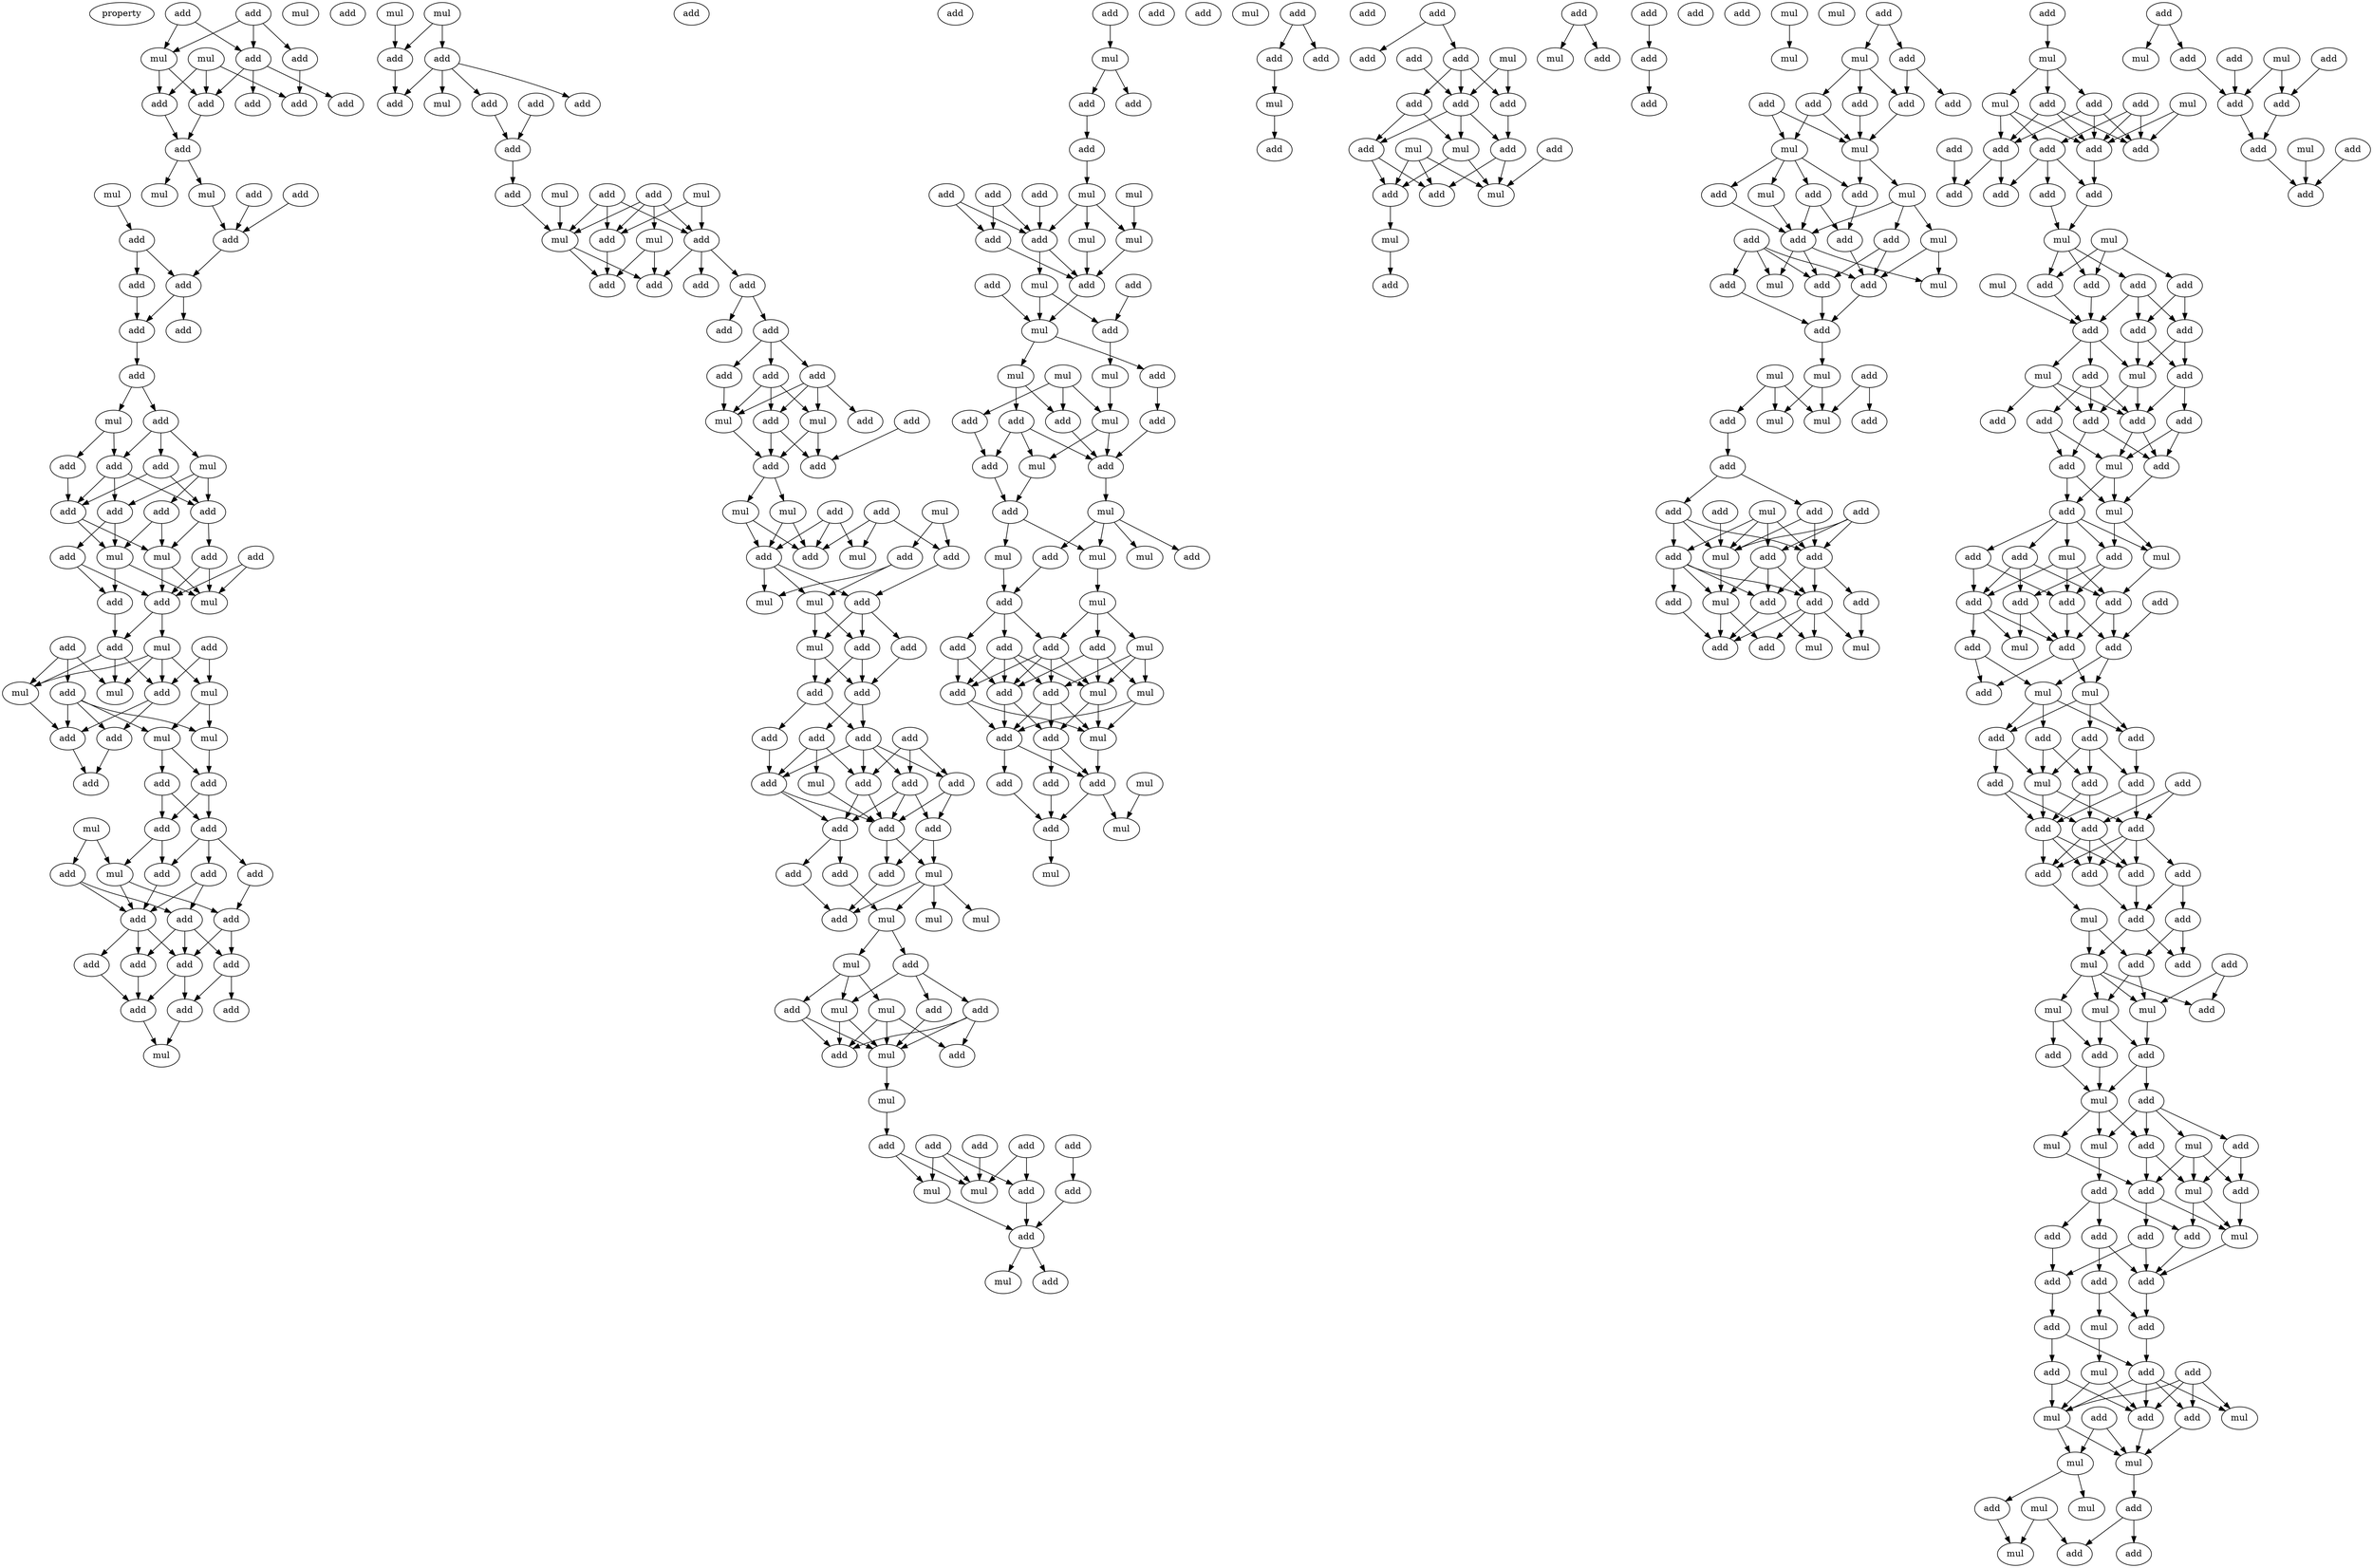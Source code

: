 digraph {
    node [fontcolor=black]
    property [mul=2,lf=1.2]
    0 [ label = add ];
    1 [ label = add ];
    2 [ label = mul ];
    3 [ label = mul ];
    4 [ label = add ];
    5 [ label = add ];
    6 [ label = add ];
    7 [ label = add ];
    8 [ label = add ];
    9 [ label = add ];
    10 [ label = add ];
    11 [ label = add ];
    12 [ label = mul ];
    13 [ label = add ];
    14 [ label = mul ];
    15 [ label = add ];
    16 [ label = mul ];
    17 [ label = add ];
    18 [ label = add ];
    19 [ label = add ];
    20 [ label = add ];
    21 [ label = mul ];
    22 [ label = add ];
    23 [ label = add ];
    24 [ label = add ];
    25 [ label = add ];
    26 [ label = add ];
    27 [ label = mul ];
    28 [ label = add ];
    29 [ label = add ];
    30 [ label = mul ];
    31 [ label = add ];
    32 [ label = add ];
    33 [ label = add ];
    34 [ label = add ];
    35 [ label = add ];
    36 [ label = mul ];
    37 [ label = add ];
    38 [ label = mul ];
    39 [ label = add ];
    40 [ label = add ];
    41 [ label = mul ];
    42 [ label = add ];
    43 [ label = add ];
    44 [ label = add ];
    45 [ label = add ];
    46 [ label = mul ];
    47 [ label = add ];
    48 [ label = mul ];
    49 [ label = add ];
    50 [ label = mul ];
    51 [ label = mul ];
    52 [ label = add ];
    53 [ label = add ];
    54 [ label = mul ];
    55 [ label = add ];
    56 [ label = mul ];
    57 [ label = add ];
    58 [ label = add ];
    59 [ label = add ];
    60 [ label = mul ];
    61 [ label = add ];
    62 [ label = add ];
    63 [ label = add ];
    64 [ label = mul ];
    65 [ label = add ];
    66 [ label = add ];
    67 [ label = add ];
    68 [ label = add ];
    69 [ label = add ];
    70 [ label = add ];
    71 [ label = add ];
    72 [ label = add ];
    73 [ label = add ];
    74 [ label = add ];
    75 [ label = add ];
    76 [ label = add ];
    77 [ label = add ];
    78 [ label = mul ];
    79 [ label = mul ];
    80 [ label = mul ];
    81 [ label = add ];
    82 [ label = add ];
    83 [ label = add ];
    84 [ label = add ];
    85 [ label = add ];
    86 [ label = add ];
    87 [ label = mul ];
    88 [ label = add ];
    89 [ label = add ];
    90 [ label = mul ];
    91 [ label = add ];
    92 [ label = add ];
    93 [ label = mul ];
    94 [ label = add ];
    95 [ label = add ];
    96 [ label = add ];
    97 [ label = mul ];
    98 [ label = mul ];
    99 [ label = add ];
    100 [ label = add ];
    101 [ label = add ];
    102 [ label = add ];
    103 [ label = add ];
    104 [ label = add ];
    105 [ label = add ];
    106 [ label = add ];
    107 [ label = add ];
    108 [ label = mul ];
    109 [ label = add ];
    110 [ label = mul ];
    111 [ label = add ];
    112 [ label = add ];
    113 [ label = add ];
    114 [ label = add ];
    115 [ label = mul ];
    116 [ label = mul ];
    117 [ label = mul ];
    118 [ label = add ];
    119 [ label = add ];
    120 [ label = add ];
    121 [ label = add ];
    122 [ label = mul ];
    123 [ label = add ];
    124 [ label = add ];
    125 [ label = add ];
    126 [ label = mul ];
    127 [ label = mul ];
    128 [ label = mul ];
    129 [ label = add ];
    130 [ label = add ];
    131 [ label = add ];
    132 [ label = add ];
    133 [ label = add ];
    134 [ label = add ];
    135 [ label = add ];
    136 [ label = add ];
    137 [ label = add ];
    138 [ label = add ];
    139 [ label = mul ];
    140 [ label = add ];
    141 [ label = add ];
    142 [ label = add ];
    143 [ label = add ];
    144 [ label = add ];
    145 [ label = add ];
    146 [ label = add ];
    147 [ label = add ];
    148 [ label = mul ];
    149 [ label = mul ];
    150 [ label = add ];
    151 [ label = mul ];
    152 [ label = mul ];
    153 [ label = mul ];
    154 [ label = add ];
    155 [ label = add ];
    156 [ label = mul ];
    157 [ label = add ];
    158 [ label = add ];
    159 [ label = mul ];
    160 [ label = mul ];
    161 [ label = add ];
    162 [ label = add ];
    163 [ label = mul ];
    164 [ label = add ];
    165 [ label = add ];
    166 [ label = add ];
    167 [ label = add ];
    168 [ label = add ];
    169 [ label = mul ];
    170 [ label = add ];
    171 [ label = add ];
    172 [ label = mul ];
    173 [ label = add ];
    174 [ label = add ];
    175 [ label = mul ];
    176 [ label = add ];
    177 [ label = add ];
    178 [ label = mul ];
    179 [ label = add ];
    180 [ label = add ];
    181 [ label = add ];
    182 [ label = add ];
    183 [ label = add ];
    184 [ label = add ];
    185 [ label = mul ];
    186 [ label = mul ];
    187 [ label = add ];
    188 [ label = mul ];
    189 [ label = add ];
    190 [ label = add ];
    191 [ label = mul ];
    192 [ label = mul ];
    193 [ label = add ];
    194 [ label = add ];
    195 [ label = add ];
    196 [ label = add ];
    197 [ label = add ];
    198 [ label = mul ];
    199 [ label = mul ];
    200 [ label = mul ];
    201 [ label = mul ];
    202 [ label = add ];
    203 [ label = add ];
    204 [ label = add ];
    205 [ label = add ];
    206 [ label = add ];
    207 [ label = mul ];
    208 [ label = add ];
    209 [ label = mul ];
    210 [ label = add ];
    211 [ label = add ];
    212 [ label = mul ];
    213 [ label = add ];
    214 [ label = add ];
    215 [ label = mul ];
    216 [ label = mul ];
    217 [ label = mul ];
    218 [ label = add ];
    219 [ label = mul ];
    220 [ label = add ];
    221 [ label = mul ];
    222 [ label = add ];
    223 [ label = add ];
    224 [ label = add ];
    225 [ label = mul ];
    226 [ label = add ];
    227 [ label = add ];
    228 [ label = add ];
    229 [ label = mul ];
    230 [ label = add ];
    231 [ label = add ];
    232 [ label = mul ];
    233 [ label = mul ];
    234 [ label = add ];
    235 [ label = add ];
    236 [ label = mul ];
    237 [ label = add ];
    238 [ label = add ];
    239 [ label = mul ];
    240 [ label = mul ];
    241 [ label = add ];
    242 [ label = add ];
    243 [ label = add ];
    244 [ label = add ];
    245 [ label = mul ];
    246 [ label = add ];
    247 [ label = add ];
    248 [ label = add ];
    249 [ label = add ];
    250 [ label = add ];
    251 [ label = mul ];
    252 [ label = add ];
    253 [ label = add ];
    254 [ label = add ];
    255 [ label = add ];
    256 [ label = add ];
    257 [ label = mul ];
    258 [ label = add ];
    259 [ label = mul ];
    260 [ label = mul ];
    261 [ label = add ];
    262 [ label = add ];
    263 [ label = add ];
    264 [ label = mul ];
    265 [ label = add ];
    266 [ label = mul ];
    267 [ label = add ];
    268 [ label = add ];
    269 [ label = add ];
    270 [ label = add ];
    271 [ label = add ];
    272 [ label = add ];
    273 [ label = mul ];
    274 [ label = mul ];
    275 [ label = mul ];
    276 [ label = add ];
    277 [ label = mul ];
    278 [ label = add ];
    279 [ label = add ];
    280 [ label = add ];
    281 [ label = add ];
    282 [ label = add ];
    283 [ label = add ];
    284 [ label = mul ];
    285 [ label = mul ];
    286 [ label = mul ];
    287 [ label = add ];
    288 [ label = add ];
    289 [ label = mul ];
    290 [ label = add ];
    291 [ label = add ];
    292 [ label = add ];
    293 [ label = add ];
    294 [ label = mul ];
    295 [ label = add ];
    296 [ label = add ];
    297 [ label = add ];
    298 [ label = mul ];
    299 [ label = mul ];
    300 [ label = add ];
    301 [ label = add ];
    302 [ label = mul ];
    303 [ label = add ];
    304 [ label = mul ];
    305 [ label = add ];
    306 [ label = mul ];
    307 [ label = add ];
    308 [ label = mul ];
    309 [ label = add ];
    310 [ label = mul ];
    311 [ label = add ];
    312 [ label = add ];
    313 [ label = add ];
    314 [ label = add ];
    315 [ label = add ];
    316 [ label = mul ];
    317 [ label = add ];
    318 [ label = add ];
    319 [ label = add ];
    320 [ label = add ];
    321 [ label = add ];
    322 [ label = mul ];
    323 [ label = add ];
    324 [ label = mul ];
    325 [ label = add ];
    326 [ label = add ];
    327 [ label = add ];
    328 [ label = mul ];
    329 [ label = mul ];
    330 [ label = add ];
    331 [ label = add ];
    332 [ label = mul ];
    333 [ label = add ];
    334 [ label = mul ];
    335 [ label = add ];
    336 [ label = add ];
    337 [ label = add ];
    338 [ label = add ];
    339 [ label = add ];
    340 [ label = add ];
    341 [ label = add ];
    342 [ label = add ];
    343 [ label = add ];
    344 [ label = mul ];
    345 [ label = mul ];
    346 [ label = add ];
    347 [ label = add ];
    348 [ label = add ];
    349 [ label = mul ];
    350 [ label = add ];
    351 [ label = add ];
    352 [ label = add ];
    353 [ label = add ];
    354 [ label = mul ];
    355 [ label = mul ];
    356 [ label = add ];
    357 [ label = add ];
    358 [ label = add ];
    359 [ label = add ];
    360 [ label = add ];
    361 [ label = add ];
    362 [ label = add ];
    363 [ label = add ];
    364 [ label = mul ];
    365 [ label = add ];
    366 [ label = add ];
    367 [ label = mul ];
    368 [ label = mul ];
    369 [ label = add ];
    370 [ label = add ];
    371 [ label = add ];
    372 [ label = mul ];
    373 [ label = add ];
    374 [ label = add ];
    375 [ label = add ];
    376 [ label = add ];
    377 [ label = add ];
    378 [ label = add ];
    379 [ label = add ];
    380 [ label = add ];
    381 [ label = mul ];
    382 [ label = add ];
    383 [ label = mul ];
    384 [ label = mul ];
    385 [ label = add ];
    386 [ label = add ];
    387 [ label = add ];
    388 [ label = add ];
    389 [ label = add ];
    390 [ label = mul ];
    391 [ label = add ];
    392 [ label = add ];
    393 [ label = add ];
    394 [ label = add ];
    395 [ label = add ];
    396 [ label = add ];
    397 [ label = add ];
    398 [ label = add ];
    399 [ label = add ];
    400 [ label = add ];
    401 [ label = add ];
    402 [ label = mul ];
    403 [ label = add ];
    404 [ label = add ];
    405 [ label = add ];
    406 [ label = mul ];
    407 [ label = add ];
    408 [ label = mul ];
    409 [ label = mul ];
    410 [ label = add ];
    411 [ label = mul ];
    412 [ label = add ];
    413 [ label = add ];
    414 [ label = add ];
    415 [ label = mul ];
    416 [ label = add ];
    417 [ label = mul ];
    418 [ label = mul ];
    419 [ label = add ];
    420 [ label = add ];
    421 [ label = mul ];
    422 [ label = mul ];
    423 [ label = add ];
    424 [ label = add ];
    425 [ label = add ];
    426 [ label = add ];
    427 [ label = add ];
    428 [ label = add ];
    429 [ label = mul ];
    430 [ label = add ];
    431 [ label = add ];
    432 [ label = add ];
    433 [ label = add ];
    434 [ label = add ];
    435 [ label = mul ];
    436 [ label = add ];
    437 [ label = add ];
    438 [ label = add ];
    439 [ label = add ];
    440 [ label = mul ];
    441 [ label = add ];
    442 [ label = mul ];
    443 [ label = add ];
    444 [ label = add ];
    445 [ label = mul ];
    446 [ label = mul ];
    447 [ label = mul ];
    448 [ label = mul ];
    449 [ label = add ];
    450 [ label = add ];
    451 [ label = mul ];
    452 [ label = add ];
    453 [ label = add ];
    454 [ label = mul ];
    455 [ label = add ];
    456 [ label = mul ];
    457 [ label = add ];
    458 [ label = add ];
    459 [ label = add ];
    460 [ label = mul ];
    461 [ label = add ];
    462 [ label = add ];
    463 [ label = add ];
    464 [ label = mul ];
    465 [ label = add ];
    466 [ label = add ];
    0 -> 2 [ name = 0 ];
    0 -> 5 [ name = 1 ];
    1 -> 2 [ name = 2 ];
    1 -> 4 [ name = 3 ];
    1 -> 5 [ name = 4 ];
    2 -> 6 [ name = 5 ];
    2 -> 8 [ name = 6 ];
    3 -> 6 [ name = 7 ];
    3 -> 7 [ name = 8 ];
    3 -> 8 [ name = 9 ];
    4 -> 7 [ name = 10 ];
    5 -> 8 [ name = 11 ];
    5 -> 9 [ name = 12 ];
    5 -> 10 [ name = 13 ];
    6 -> 11 [ name = 14 ];
    8 -> 11 [ name = 15 ];
    11 -> 14 [ name = 16 ];
    11 -> 16 [ name = 17 ];
    12 -> 18 [ name = 18 ];
    13 -> 17 [ name = 19 ];
    15 -> 17 [ name = 20 ];
    16 -> 17 [ name = 21 ];
    17 -> 20 [ name = 22 ];
    18 -> 19 [ name = 23 ];
    18 -> 20 [ name = 24 ];
    19 -> 23 [ name = 25 ];
    20 -> 23 [ name = 26 ];
    20 -> 24 [ name = 27 ];
    23 -> 25 [ name = 28 ];
    25 -> 26 [ name = 29 ];
    25 -> 27 [ name = 30 ];
    26 -> 28 [ name = 31 ];
    26 -> 29 [ name = 32 ];
    26 -> 30 [ name = 33 ];
    27 -> 29 [ name = 34 ];
    27 -> 31 [ name = 35 ];
    28 -> 34 [ name = 36 ];
    28 -> 35 [ name = 37 ];
    29 -> 32 [ name = 38 ];
    29 -> 34 [ name = 39 ];
    29 -> 35 [ name = 40 ];
    30 -> 32 [ name = 41 ];
    30 -> 33 [ name = 42 ];
    30 -> 34 [ name = 43 ];
    31 -> 35 [ name = 44 ];
    32 -> 36 [ name = 45 ];
    32 -> 37 [ name = 46 ];
    33 -> 36 [ name = 47 ];
    33 -> 38 [ name = 48 ];
    34 -> 38 [ name = 49 ];
    34 -> 39 [ name = 50 ];
    35 -> 36 [ name = 51 ];
    35 -> 38 [ name = 52 ];
    36 -> 41 [ name = 53 ];
    36 -> 43 [ name = 54 ];
    37 -> 42 [ name = 55 ];
    37 -> 43 [ name = 56 ];
    38 -> 41 [ name = 57 ];
    38 -> 42 [ name = 58 ];
    39 -> 41 [ name = 59 ];
    39 -> 42 [ name = 60 ];
    40 -> 41 [ name = 61 ];
    40 -> 42 [ name = 62 ];
    42 -> 45 [ name = 63 ];
    42 -> 46 [ name = 64 ];
    43 -> 45 [ name = 65 ];
    44 -> 48 [ name = 66 ];
    44 -> 49 [ name = 67 ];
    45 -> 49 [ name = 68 ];
    45 -> 50 [ name = 69 ];
    45 -> 51 [ name = 70 ];
    46 -> 48 [ name = 71 ];
    46 -> 49 [ name = 72 ];
    46 -> 50 [ name = 73 ];
    46 -> 51 [ name = 74 ];
    47 -> 50 [ name = 75 ];
    47 -> 51 [ name = 76 ];
    47 -> 52 [ name = 77 ];
    48 -> 54 [ name = 78 ];
    48 -> 56 [ name = 79 ];
    49 -> 53 [ name = 80 ];
    49 -> 55 [ name = 81 ];
    51 -> 53 [ name = 82 ];
    52 -> 53 [ name = 83 ];
    52 -> 54 [ name = 84 ];
    52 -> 55 [ name = 85 ];
    52 -> 56 [ name = 86 ];
    53 -> 57 [ name = 87 ];
    54 -> 59 [ name = 88 ];
    55 -> 57 [ name = 89 ];
    56 -> 58 [ name = 90 ];
    56 -> 59 [ name = 91 ];
    58 -> 61 [ name = 92 ];
    58 -> 62 [ name = 93 ];
    59 -> 61 [ name = 94 ];
    59 -> 62 [ name = 95 ];
    60 -> 64 [ name = 96 ];
    60 -> 66 [ name = 97 ];
    61 -> 63 [ name = 98 ];
    61 -> 65 [ name = 99 ];
    61 -> 67 [ name = 100 ];
    62 -> 64 [ name = 101 ];
    62 -> 67 [ name = 102 ];
    63 -> 69 [ name = 103 ];
    64 -> 68 [ name = 104 ];
    64 -> 69 [ name = 105 ];
    65 -> 68 [ name = 106 ];
    65 -> 70 [ name = 107 ];
    66 -> 68 [ name = 108 ];
    66 -> 70 [ name = 109 ];
    67 -> 68 [ name = 110 ];
    68 -> 71 [ name = 111 ];
    68 -> 72 [ name = 112 ];
    68 -> 74 [ name = 113 ];
    69 -> 73 [ name = 114 ];
    69 -> 74 [ name = 115 ];
    70 -> 72 [ name = 116 ];
    70 -> 73 [ name = 117 ];
    70 -> 74 [ name = 118 ];
    71 -> 76 [ name = 119 ];
    72 -> 76 [ name = 120 ];
    73 -> 75 [ name = 121 ];
    73 -> 77 [ name = 122 ];
    74 -> 75 [ name = 123 ];
    74 -> 76 [ name = 124 ];
    75 -> 78 [ name = 125 ];
    76 -> 78 [ name = 126 ];
    79 -> 82 [ name = 127 ];
    79 -> 83 [ name = 128 ];
    80 -> 83 [ name = 129 ];
    82 -> 84 [ name = 130 ];
    82 -> 86 [ name = 131 ];
    82 -> 87 [ name = 132 ];
    82 -> 88 [ name = 133 ];
    83 -> 84 [ name = 134 ];
    85 -> 89 [ name = 135 ];
    88 -> 89 [ name = 136 ];
    89 -> 94 [ name = 137 ];
    90 -> 95 [ name = 138 ];
    90 -> 96 [ name = 139 ];
    91 -> 95 [ name = 140 ];
    91 -> 96 [ name = 141 ];
    91 -> 98 [ name = 142 ];
    92 -> 95 [ name = 143 ];
    92 -> 96 [ name = 144 ];
    92 -> 97 [ name = 145 ];
    92 -> 98 [ name = 146 ];
    93 -> 98 [ name = 147 ];
    94 -> 98 [ name = 148 ];
    95 -> 99 [ name = 149 ];
    95 -> 101 [ name = 150 ];
    95 -> 102 [ name = 151 ];
    96 -> 100 [ name = 152 ];
    97 -> 100 [ name = 153 ];
    97 -> 102 [ name = 154 ];
    98 -> 100 [ name = 155 ];
    98 -> 102 [ name = 156 ];
    101 -> 103 [ name = 157 ];
    101 -> 104 [ name = 158 ];
    104 -> 105 [ name = 159 ];
    104 -> 106 [ name = 160 ];
    104 -> 107 [ name = 161 ];
    105 -> 108 [ name = 162 ];
    106 -> 108 [ name = 163 ];
    106 -> 110 [ name = 164 ];
    106 -> 111 [ name = 165 ];
    107 -> 108 [ name = 166 ];
    107 -> 109 [ name = 167 ];
    107 -> 110 [ name = 168 ];
    107 -> 111 [ name = 169 ];
    108 -> 114 [ name = 170 ];
    110 -> 113 [ name = 171 ];
    110 -> 114 [ name = 172 ];
    111 -> 113 [ name = 173 ];
    111 -> 114 [ name = 174 ];
    112 -> 113 [ name = 175 ];
    114 -> 115 [ name = 176 ];
    114 -> 117 [ name = 177 ];
    115 -> 120 [ name = 178 ];
    115 -> 123 [ name = 179 ];
    116 -> 121 [ name = 180 ];
    116 -> 124 [ name = 181 ];
    117 -> 120 [ name = 182 ];
    117 -> 123 [ name = 183 ];
    118 -> 120 [ name = 184 ];
    118 -> 121 [ name = 185 ];
    118 -> 122 [ name = 186 ];
    119 -> 120 [ name = 187 ];
    119 -> 122 [ name = 188 ];
    119 -> 123 [ name = 189 ];
    121 -> 125 [ name = 190 ];
    123 -> 125 [ name = 191 ];
    123 -> 126 [ name = 192 ];
    123 -> 127 [ name = 193 ];
    124 -> 126 [ name = 194 ];
    124 -> 127 [ name = 195 ];
    125 -> 128 [ name = 196 ];
    125 -> 129 [ name = 197 ];
    125 -> 130 [ name = 198 ];
    127 -> 128 [ name = 199 ];
    127 -> 130 [ name = 200 ];
    128 -> 131 [ name = 201 ];
    128 -> 132 [ name = 202 ];
    129 -> 131 [ name = 203 ];
    130 -> 131 [ name = 204 ];
    130 -> 132 [ name = 205 ];
    131 -> 135 [ name = 206 ];
    131 -> 136 [ name = 207 ];
    132 -> 133 [ name = 208 ];
    132 -> 136 [ name = 209 ];
    133 -> 138 [ name = 210 ];
    134 -> 137 [ name = 211 ];
    134 -> 140 [ name = 212 ];
    134 -> 141 [ name = 213 ];
    135 -> 137 [ name = 214 ];
    135 -> 138 [ name = 215 ];
    135 -> 139 [ name = 216 ];
    136 -> 137 [ name = 217 ];
    136 -> 138 [ name = 218 ];
    136 -> 140 [ name = 219 ];
    136 -> 141 [ name = 220 ];
    137 -> 143 [ name = 221 ];
    137 -> 144 [ name = 222 ];
    138 -> 143 [ name = 223 ];
    138 -> 144 [ name = 224 ];
    139 -> 143 [ name = 225 ];
    140 -> 142 [ name = 226 ];
    140 -> 143 [ name = 227 ];
    140 -> 144 [ name = 228 ];
    141 -> 142 [ name = 229 ];
    141 -> 143 [ name = 230 ];
    142 -> 147 [ name = 231 ];
    142 -> 148 [ name = 232 ];
    143 -> 147 [ name = 233 ];
    143 -> 148 [ name = 234 ];
    144 -> 145 [ name = 235 ];
    144 -> 146 [ name = 236 ];
    145 -> 151 [ name = 237 ];
    146 -> 150 [ name = 238 ];
    147 -> 150 [ name = 239 ];
    148 -> 149 [ name = 240 ];
    148 -> 150 [ name = 241 ];
    148 -> 151 [ name = 242 ];
    148 -> 152 [ name = 243 ];
    151 -> 153 [ name = 244 ];
    151 -> 154 [ name = 245 ];
    153 -> 156 [ name = 246 ];
    153 -> 158 [ name = 247 ];
    153 -> 159 [ name = 248 ];
    154 -> 155 [ name = 249 ];
    154 -> 157 [ name = 250 ];
    154 -> 159 [ name = 251 ];
    155 -> 160 [ name = 252 ];
    156 -> 160 [ name = 253 ];
    156 -> 161 [ name = 254 ];
    156 -> 162 [ name = 255 ];
    157 -> 160 [ name = 256 ];
    157 -> 161 [ name = 257 ];
    157 -> 162 [ name = 258 ];
    158 -> 160 [ name = 259 ];
    158 -> 161 [ name = 260 ];
    159 -> 160 [ name = 261 ];
    159 -> 161 [ name = 262 ];
    160 -> 163 [ name = 263 ];
    163 -> 165 [ name = 264 ];
    164 -> 171 [ name = 265 ];
    164 -> 172 [ name = 266 ];
    165 -> 169 [ name = 267 ];
    165 -> 172 [ name = 268 ];
    166 -> 169 [ name = 269 ];
    166 -> 171 [ name = 270 ];
    166 -> 172 [ name = 271 ];
    167 -> 170 [ name = 272 ];
    168 -> 172 [ name = 273 ];
    169 -> 173 [ name = 274 ];
    170 -> 173 [ name = 275 ];
    171 -> 173 [ name = 276 ];
    173 -> 175 [ name = 277 ];
    173 -> 177 [ name = 278 ];
    176 -> 178 [ name = 279 ];
    178 -> 179 [ name = 280 ];
    178 -> 181 [ name = 281 ];
    179 -> 182 [ name = 282 ];
    182 -> 186 [ name = 283 ];
    183 -> 189 [ name = 284 ];
    183 -> 190 [ name = 285 ];
    184 -> 190 [ name = 286 ];
    185 -> 188 [ name = 287 ];
    186 -> 188 [ name = 288 ];
    186 -> 190 [ name = 289 ];
    186 -> 191 [ name = 290 ];
    187 -> 189 [ name = 291 ];
    187 -> 190 [ name = 292 ];
    188 -> 195 [ name = 293 ];
    189 -> 195 [ name = 294 ];
    190 -> 192 [ name = 295 ];
    190 -> 195 [ name = 296 ];
    191 -> 195 [ name = 297 ];
    192 -> 197 [ name = 298 ];
    192 -> 198 [ name = 299 ];
    193 -> 197 [ name = 300 ];
    194 -> 198 [ name = 301 ];
    195 -> 198 [ name = 302 ];
    197 -> 199 [ name = 303 ];
    198 -> 201 [ name = 304 ];
    198 -> 202 [ name = 305 ];
    199 -> 207 [ name = 306 ];
    200 -> 204 [ name = 307 ];
    200 -> 206 [ name = 308 ];
    200 -> 207 [ name = 309 ];
    201 -> 203 [ name = 310 ];
    201 -> 204 [ name = 311 ];
    202 -> 205 [ name = 312 ];
    203 -> 208 [ name = 313 ];
    203 -> 209 [ name = 314 ];
    203 -> 210 [ name = 315 ];
    204 -> 210 [ name = 316 ];
    205 -> 210 [ name = 317 ];
    206 -> 208 [ name = 318 ];
    207 -> 209 [ name = 319 ];
    207 -> 210 [ name = 320 ];
    208 -> 211 [ name = 321 ];
    209 -> 211 [ name = 322 ];
    210 -> 212 [ name = 323 ];
    211 -> 215 [ name = 324 ];
    211 -> 216 [ name = 325 ];
    212 -> 213 [ name = 326 ];
    212 -> 214 [ name = 327 ];
    212 -> 216 [ name = 328 ];
    212 -> 217 [ name = 329 ];
    214 -> 218 [ name = 330 ];
    215 -> 218 [ name = 331 ];
    216 -> 219 [ name = 332 ];
    218 -> 220 [ name = 333 ];
    218 -> 223 [ name = 334 ];
    218 -> 224 [ name = 335 ];
    219 -> 221 [ name = 336 ];
    219 -> 222 [ name = 337 ];
    219 -> 224 [ name = 338 ];
    220 -> 226 [ name = 339 ];
    220 -> 227 [ name = 340 ];
    220 -> 228 [ name = 341 ];
    220 -> 229 [ name = 342 ];
    221 -> 225 [ name = 343 ];
    221 -> 226 [ name = 344 ];
    221 -> 229 [ name = 345 ];
    222 -> 225 [ name = 346 ];
    222 -> 227 [ name = 347 ];
    222 -> 229 [ name = 348 ];
    223 -> 227 [ name = 349 ];
    223 -> 228 [ name = 350 ];
    224 -> 226 [ name = 351 ];
    224 -> 227 [ name = 352 ];
    224 -> 228 [ name = 353 ];
    224 -> 229 [ name = 354 ];
    225 -> 230 [ name = 355 ];
    225 -> 232 [ name = 356 ];
    226 -> 230 [ name = 357 ];
    226 -> 231 [ name = 358 ];
    226 -> 232 [ name = 359 ];
    227 -> 230 [ name = 360 ];
    227 -> 231 [ name = 361 ];
    228 -> 230 [ name = 362 ];
    228 -> 232 [ name = 363 ];
    229 -> 231 [ name = 364 ];
    229 -> 232 [ name = 365 ];
    230 -> 234 [ name = 366 ];
    230 -> 237 [ name = 367 ];
    231 -> 234 [ name = 368 ];
    231 -> 235 [ name = 369 ];
    232 -> 234 [ name = 370 ];
    233 -> 239 [ name = 371 ];
    234 -> 238 [ name = 372 ];
    234 -> 239 [ name = 373 ];
    235 -> 238 [ name = 374 ];
    237 -> 238 [ name = 375 ];
    238 -> 240 [ name = 376 ];
    241 -> 242 [ name = 377 ];
    241 -> 243 [ name = 378 ];
    242 -> 245 [ name = 379 ];
    245 -> 246 [ name = 380 ];
    247 -> 249 [ name = 381 ];
    247 -> 250 [ name = 382 ];
    248 -> 253 [ name = 383 ];
    250 -> 252 [ name = 384 ];
    250 -> 253 [ name = 385 ];
    250 -> 254 [ name = 386 ];
    251 -> 253 [ name = 387 ];
    251 -> 254 [ name = 388 ];
    252 -> 256 [ name = 389 ];
    252 -> 259 [ name = 390 ];
    253 -> 255 [ name = 391 ];
    253 -> 256 [ name = 392 ];
    253 -> 259 [ name = 393 ];
    254 -> 255 [ name = 394 ];
    255 -> 260 [ name = 395 ];
    255 -> 262 [ name = 396 ];
    256 -> 261 [ name = 397 ];
    256 -> 262 [ name = 398 ];
    257 -> 260 [ name = 399 ];
    257 -> 261 [ name = 400 ];
    257 -> 262 [ name = 401 ];
    258 -> 260 [ name = 402 ];
    259 -> 260 [ name = 403 ];
    259 -> 261 [ name = 404 ];
    261 -> 264 [ name = 405 ];
    263 -> 266 [ name = 406 ];
    263 -> 268 [ name = 407 ];
    264 -> 267 [ name = 408 ];
    265 -> 269 [ name = 409 ];
    269 -> 272 [ name = 410 ];
    273 -> 275 [ name = 411 ];
    276 -> 277 [ name = 412 ];
    276 -> 278 [ name = 413 ];
    277 -> 280 [ name = 414 ];
    277 -> 281 [ name = 415 ];
    277 -> 283 [ name = 416 ];
    278 -> 279 [ name = 417 ];
    278 -> 281 [ name = 418 ];
    280 -> 284 [ name = 419 ];
    280 -> 285 [ name = 420 ];
    281 -> 285 [ name = 421 ];
    282 -> 284 [ name = 422 ];
    282 -> 285 [ name = 423 ];
    283 -> 285 [ name = 424 ];
    284 -> 286 [ name = 425 ];
    284 -> 287 [ name = 426 ];
    284 -> 288 [ name = 427 ];
    284 -> 290 [ name = 428 ];
    285 -> 288 [ name = 429 ];
    285 -> 289 [ name = 430 ];
    286 -> 292 [ name = 431 ];
    287 -> 292 [ name = 432 ];
    288 -> 295 [ name = 433 ];
    289 -> 291 [ name = 434 ];
    289 -> 292 [ name = 435 ];
    289 -> 294 [ name = 436 ];
    290 -> 292 [ name = 437 ];
    290 -> 295 [ name = 438 ];
    291 -> 296 [ name = 439 ];
    291 -> 297 [ name = 440 ];
    292 -> 296 [ name = 441 ];
    292 -> 298 [ name = 442 ];
    292 -> 299 [ name = 443 ];
    293 -> 296 [ name = 444 ];
    293 -> 297 [ name = 445 ];
    293 -> 299 [ name = 446 ];
    293 -> 300 [ name = 447 ];
    294 -> 297 [ name = 448 ];
    294 -> 298 [ name = 449 ];
    295 -> 297 [ name = 450 ];
    296 -> 301 [ name = 451 ];
    297 -> 301 [ name = 452 ];
    300 -> 301 [ name = 453 ];
    301 -> 304 [ name = 454 ];
    302 -> 305 [ name = 455 ];
    302 -> 306 [ name = 456 ];
    302 -> 308 [ name = 457 ];
    303 -> 306 [ name = 458 ];
    303 -> 307 [ name = 459 ];
    304 -> 306 [ name = 460 ];
    304 -> 308 [ name = 461 ];
    305 -> 309 [ name = 462 ];
    309 -> 311 [ name = 463 ];
    309 -> 312 [ name = 464 ];
    310 -> 315 [ name = 465 ];
    310 -> 316 [ name = 466 ];
    310 -> 317 [ name = 467 ];
    310 -> 318 [ name = 468 ];
    311 -> 315 [ name = 469 ];
    311 -> 316 [ name = 470 ];
    311 -> 318 [ name = 471 ];
    312 -> 315 [ name = 472 ];
    312 -> 316 [ name = 473 ];
    313 -> 316 [ name = 474 ];
    314 -> 315 [ name = 475 ];
    314 -> 316 [ name = 476 ];
    314 -> 317 [ name = 477 ];
    315 -> 319 [ name = 478 ];
    315 -> 320 [ name = 479 ];
    315 -> 323 [ name = 480 ];
    316 -> 322 [ name = 481 ];
    317 -> 319 [ name = 482 ];
    317 -> 322 [ name = 483 ];
    317 -> 323 [ name = 484 ];
    318 -> 319 [ name = 485 ];
    318 -> 321 [ name = 486 ];
    318 -> 322 [ name = 487 ];
    318 -> 323 [ name = 488 ];
    319 -> 324 [ name = 489 ];
    319 -> 325 [ name = 490 ];
    319 -> 326 [ name = 491 ];
    319 -> 328 [ name = 492 ];
    320 -> 328 [ name = 493 ];
    321 -> 325 [ name = 494 ];
    322 -> 325 [ name = 495 ];
    322 -> 326 [ name = 496 ];
    323 -> 324 [ name = 497 ];
    323 -> 325 [ name = 498 ];
    327 -> 329 [ name = 499 ];
    329 -> 331 [ name = 500 ];
    329 -> 332 [ name = 501 ];
    329 -> 333 [ name = 502 ];
    330 -> 336 [ name = 503 ];
    330 -> 337 [ name = 504 ];
    330 -> 339 [ name = 505 ];
    331 -> 335 [ name = 506 ];
    331 -> 336 [ name = 507 ];
    331 -> 339 [ name = 508 ];
    332 -> 335 [ name = 509 ];
    332 -> 336 [ name = 510 ];
    332 -> 337 [ name = 511 ];
    333 -> 335 [ name = 512 ];
    333 -> 336 [ name = 513 ];
    333 -> 339 [ name = 514 ];
    334 -> 336 [ name = 515 ];
    334 -> 339 [ name = 516 ];
    335 -> 341 [ name = 517 ];
    335 -> 343 [ name = 518 ];
    336 -> 340 [ name = 519 ];
    337 -> 340 [ name = 520 ];
    337 -> 341 [ name = 521 ];
    337 -> 342 [ name = 522 ];
    338 -> 343 [ name = 523 ];
    340 -> 344 [ name = 524 ];
    342 -> 344 [ name = 525 ];
    344 -> 346 [ name = 526 ];
    344 -> 347 [ name = 527 ];
    344 -> 350 [ name = 528 ];
    345 -> 346 [ name = 529 ];
    345 -> 347 [ name = 530 ];
    345 -> 348 [ name = 531 ];
    346 -> 353 [ name = 532 ];
    347 -> 353 [ name = 533 ];
    348 -> 351 [ name = 534 ];
    348 -> 352 [ name = 535 ];
    349 -> 353 [ name = 536 ];
    350 -> 351 [ name = 537 ];
    350 -> 352 [ name = 538 ];
    350 -> 353 [ name = 539 ];
    351 -> 355 [ name = 540 ];
    351 -> 356 [ name = 541 ];
    352 -> 355 [ name = 542 ];
    352 -> 356 [ name = 543 ];
    353 -> 354 [ name = 544 ];
    353 -> 355 [ name = 545 ];
    353 -> 357 [ name = 546 ];
    354 -> 359 [ name = 547 ];
    354 -> 361 [ name = 548 ];
    354 -> 362 [ name = 549 ];
    355 -> 359 [ name = 550 ];
    355 -> 362 [ name = 551 ];
    356 -> 360 [ name = 552 ];
    356 -> 362 [ name = 553 ];
    357 -> 358 [ name = 554 ];
    357 -> 359 [ name = 555 ];
    357 -> 362 [ name = 556 ];
    358 -> 364 [ name = 557 ];
    358 -> 365 [ name = 558 ];
    359 -> 363 [ name = 559 ];
    359 -> 365 [ name = 560 ];
    360 -> 363 [ name = 561 ];
    360 -> 364 [ name = 562 ];
    362 -> 363 [ name = 563 ];
    362 -> 364 [ name = 564 ];
    363 -> 367 [ name = 565 ];
    364 -> 366 [ name = 566 ];
    364 -> 367 [ name = 567 ];
    365 -> 366 [ name = 568 ];
    365 -> 367 [ name = 569 ];
    366 -> 368 [ name = 570 ];
    366 -> 369 [ name = 571 ];
    366 -> 370 [ name = 572 ];
    366 -> 371 [ name = 573 ];
    366 -> 372 [ name = 574 ];
    367 -> 369 [ name = 575 ];
    367 -> 372 [ name = 576 ];
    368 -> 373 [ name = 577 ];
    368 -> 374 [ name = 578 ];
    368 -> 377 [ name = 579 ];
    369 -> 374 [ name = 580 ];
    369 -> 376 [ name = 581 ];
    370 -> 374 [ name = 582 ];
    370 -> 377 [ name = 583 ];
    371 -> 373 [ name = 584 ];
    371 -> 376 [ name = 585 ];
    371 -> 377 [ name = 586 ];
    372 -> 373 [ name = 587 ];
    373 -> 378 [ name = 588 ];
    373 -> 379 [ name = 589 ];
    374 -> 378 [ name = 590 ];
    374 -> 379 [ name = 591 ];
    375 -> 378 [ name = 592 ];
    376 -> 379 [ name = 593 ];
    376 -> 381 [ name = 594 ];
    377 -> 379 [ name = 595 ];
    377 -> 380 [ name = 596 ];
    377 -> 381 [ name = 597 ];
    378 -> 383 [ name = 598 ];
    378 -> 384 [ name = 599 ];
    379 -> 382 [ name = 600 ];
    379 -> 384 [ name = 601 ];
    380 -> 382 [ name = 602 ];
    380 -> 383 [ name = 603 ];
    383 -> 386 [ name = 604 ];
    383 -> 387 [ name = 605 ];
    383 -> 388 [ name = 606 ];
    384 -> 385 [ name = 607 ];
    384 -> 386 [ name = 608 ];
    384 -> 388 [ name = 609 ];
    385 -> 390 [ name = 610 ];
    385 -> 391 [ name = 611 ];
    385 -> 392 [ name = 612 ];
    386 -> 389 [ name = 613 ];
    386 -> 390 [ name = 614 ];
    387 -> 390 [ name = 615 ];
    387 -> 391 [ name = 616 ];
    388 -> 392 [ name = 617 ];
    389 -> 394 [ name = 618 ];
    389 -> 395 [ name = 619 ];
    390 -> 394 [ name = 620 ];
    390 -> 396 [ name = 621 ];
    391 -> 394 [ name = 622 ];
    391 -> 395 [ name = 623 ];
    392 -> 394 [ name = 624 ];
    392 -> 396 [ name = 625 ];
    393 -> 395 [ name = 626 ];
    393 -> 396 [ name = 627 ];
    394 -> 397 [ name = 628 ];
    394 -> 399 [ name = 629 ];
    394 -> 400 [ name = 630 ];
    395 -> 397 [ name = 631 ];
    395 -> 399 [ name = 632 ];
    395 -> 400 [ name = 633 ];
    396 -> 397 [ name = 634 ];
    396 -> 398 [ name = 635 ];
    396 -> 399 [ name = 636 ];
    396 -> 400 [ name = 637 ];
    397 -> 402 [ name = 638 ];
    398 -> 401 [ name = 639 ];
    398 -> 403 [ name = 640 ];
    399 -> 403 [ name = 641 ];
    400 -> 403 [ name = 642 ];
    401 -> 404 [ name = 643 ];
    401 -> 407 [ name = 644 ];
    402 -> 406 [ name = 645 ];
    402 -> 407 [ name = 646 ];
    403 -> 404 [ name = 647 ];
    403 -> 406 [ name = 648 ];
    405 -> 410 [ name = 649 ];
    405 -> 411 [ name = 650 ];
    406 -> 408 [ name = 651 ];
    406 -> 409 [ name = 652 ];
    406 -> 410 [ name = 653 ];
    406 -> 411 [ name = 654 ];
    407 -> 409 [ name = 655 ];
    407 -> 411 [ name = 656 ];
    408 -> 412 [ name = 657 ];
    408 -> 413 [ name = 658 ];
    409 -> 413 [ name = 659 ];
    409 -> 414 [ name = 660 ];
    411 -> 414 [ name = 661 ];
    412 -> 415 [ name = 662 ];
    413 -> 415 [ name = 663 ];
    414 -> 415 [ name = 664 ];
    414 -> 416 [ name = 665 ];
    415 -> 418 [ name = 666 ];
    415 -> 419 [ name = 667 ];
    415 -> 421 [ name = 668 ];
    416 -> 417 [ name = 669 ];
    416 -> 419 [ name = 670 ];
    416 -> 420 [ name = 671 ];
    416 -> 421 [ name = 672 ];
    417 -> 422 [ name = 673 ];
    417 -> 424 [ name = 674 ];
    417 -> 425 [ name = 675 ];
    418 -> 425 [ name = 676 ];
    419 -> 422 [ name = 677 ];
    419 -> 425 [ name = 678 ];
    420 -> 422 [ name = 679 ];
    420 -> 424 [ name = 680 ];
    421 -> 423 [ name = 681 ];
    422 -> 426 [ name = 682 ];
    422 -> 429 [ name = 683 ];
    423 -> 426 [ name = 684 ];
    423 -> 428 [ name = 685 ];
    423 -> 430 [ name = 686 ];
    424 -> 429 [ name = 687 ];
    425 -> 427 [ name = 688 ];
    425 -> 429 [ name = 689 ];
    426 -> 433 [ name = 690 ];
    427 -> 431 [ name = 691 ];
    427 -> 433 [ name = 692 ];
    428 -> 431 [ name = 693 ];
    429 -> 433 [ name = 694 ];
    430 -> 432 [ name = 695 ];
    430 -> 433 [ name = 696 ];
    431 -> 436 [ name = 697 ];
    432 -> 434 [ name = 698 ];
    432 -> 435 [ name = 699 ];
    433 -> 434 [ name = 700 ];
    434 -> 437 [ name = 701 ];
    435 -> 440 [ name = 702 ];
    436 -> 437 [ name = 703 ];
    436 -> 438 [ name = 704 ];
    437 -> 441 [ name = 705 ];
    437 -> 442 [ name = 706 ];
    437 -> 443 [ name = 707 ];
    437 -> 445 [ name = 708 ];
    438 -> 443 [ name = 709 ];
    438 -> 445 [ name = 710 ];
    439 -> 441 [ name = 711 ];
    439 -> 442 [ name = 712 ];
    439 -> 443 [ name = 713 ];
    439 -> 445 [ name = 714 ];
    440 -> 443 [ name = 715 ];
    440 -> 445 [ name = 716 ];
    441 -> 447 [ name = 717 ];
    443 -> 447 [ name = 718 ];
    444 -> 446 [ name = 719 ];
    444 -> 447 [ name = 720 ];
    445 -> 446 [ name = 721 ];
    445 -> 447 [ name = 722 ];
    446 -> 450 [ name = 723 ];
    446 -> 451 [ name = 724 ];
    447 -> 449 [ name = 725 ];
    448 -> 453 [ name = 726 ];
    448 -> 454 [ name = 727 ];
    449 -> 452 [ name = 728 ];
    449 -> 453 [ name = 729 ];
    450 -> 454 [ name = 730 ];
    455 -> 456 [ name = 731 ];
    455 -> 457 [ name = 732 ];
    457 -> 461 [ name = 733 ];
    458 -> 462 [ name = 734 ];
    459 -> 461 [ name = 735 ];
    460 -> 461 [ name = 736 ];
    460 -> 462 [ name = 737 ];
    461 -> 463 [ name = 738 ];
    462 -> 463 [ name = 739 ];
    463 -> 466 [ name = 740 ];
    464 -> 466 [ name = 741 ];
    465 -> 466 [ name = 742 ];
}
